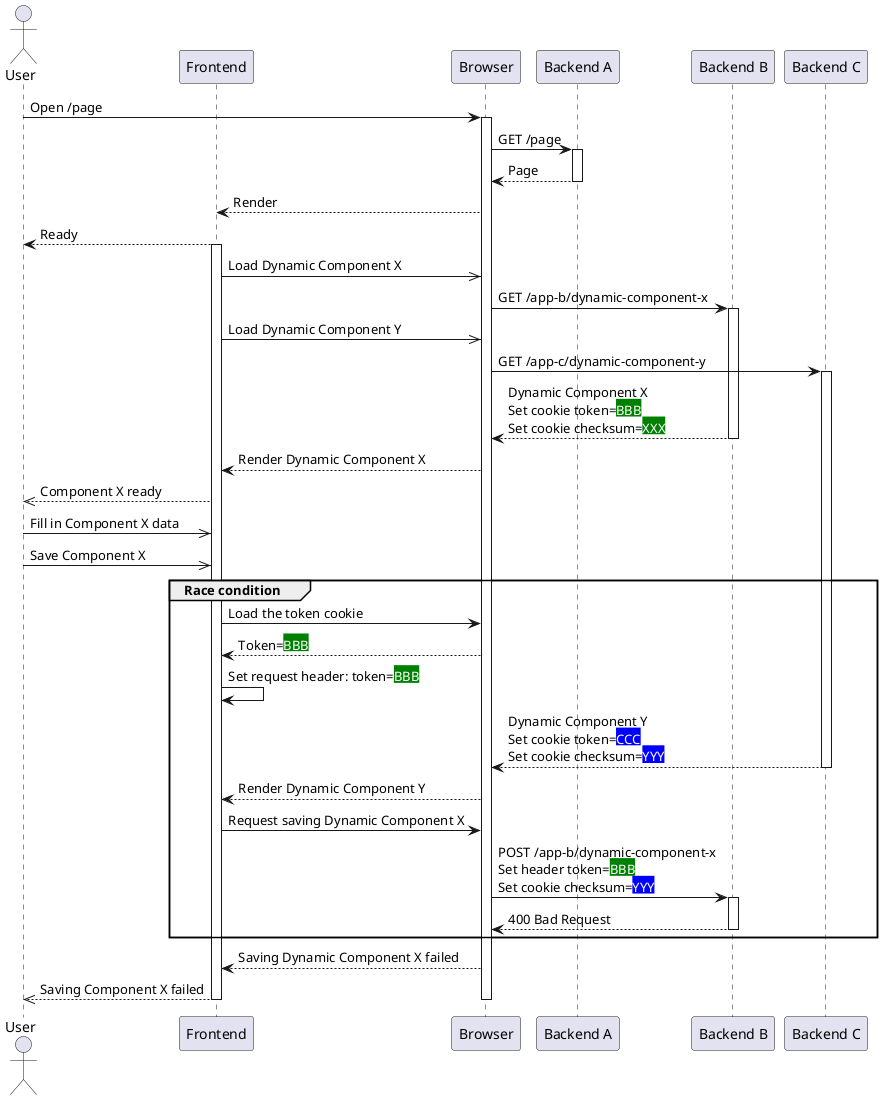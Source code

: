 @startuml
actor User
participant Frontend
participant Browser
participant "Backend A"
participant "Backend B"
participant "Backend C"

User -> Browser: Open /page
activate Browser

Browser -> "Backend A": GET /page
activate "Backend A"
"Backend A" --> Browser: Page
deactivate "Backend A"
Browser --> Frontend: Render
Frontend --> User: Ready

activate Frontend
Frontend ->> Browser: Load Dynamic Component X
Browser -> "Backend B": GET /app-b/dynamic-component-x
activate "Backend B"

Frontend ->> Browser: Load Dynamic Component Y
Browser -> "Backend C": GET /app-c/dynamic-component-y
activate "Backend C"

"Backend B" --> Browser: Dynamic Component X\nSet cookie token=<back:green><color:white>BBB</color></back>\nSet cookie checksum=<back:green><color:white>XXX</color></back>
deactivate "Backend B"

Browser --> Frontend: Render Dynamic Component X
Frontend -->> User: Component X ready

User ->> Frontend: Fill in Component X data
User ->> Frontend: Save Component X

group Race condition

Frontend -> Browser: Load the token cookie
Browser --> Frontend: Token=<back:green><color:white>BBB</color></back>
Frontend -> Frontend: Set request header: token=<back:green><color:white>BBB</color></back>

"Backend C" --> Browser: Dynamic Component Y\nSet cookie token=<back:blue><color:white>CCC</color></back>\nSet cookie checksum=<back:blue><color:white>YYY</color></back>
deactivate "Backend C"
Browser --> Frontend: Render Dynamic Component Y

Frontend -> Browser: Request saving Dynamic Component X
Browser -> "Backend B": POST /app-b/dynamic-component-x\nSet header token=<back:green><color:white>BBB</color></back>\nSet cookie checksum=<back:blue><color:white>YYY</color></back>
activate "Backend B"
"Backend B" --> Browser: 400 Bad Request
deactivate "Backend B"
end

Browser --> Frontend: Saving Dynamic Component X failed
Frontend -->> User: Saving Component X failed

deactivate Browser
deactivate Frontend
@enduml
